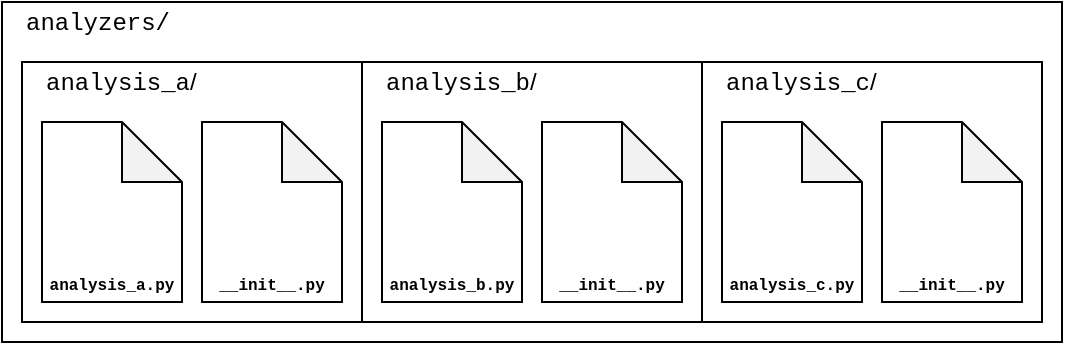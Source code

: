 <mxfile version="12.3.3" type="device" pages="1"><diagram id="mBet_iF5BfjTc0XwTWzV" name="Page-1"><mxGraphModel dx="868" dy="587" grid="1" gridSize="10" guides="1" tooltips="1" connect="1" arrows="1" fold="1" page="1" pageScale="1" pageWidth="850" pageHeight="1100" math="0" shadow="0"><root><mxCell id="0"/><mxCell id="1" parent="0"/><mxCell id="VO-ITu-296KwsOJMrP3r-4" value="" style="rounded=0;whiteSpace=wrap;html=1;" vertex="1" parent="1"><mxGeometry x="220" y="120" width="530" height="170" as="geometry"/></mxCell><mxCell id="VO-ITu-296KwsOJMrP3r-5" value="&lt;font face=&quot;Courier New&quot;&gt;analyzers/&lt;/font&gt;" style="text;html=1;strokeColor=none;fillColor=none;align=left;verticalAlign=middle;whiteSpace=wrap;rounded=0;" vertex="1" parent="1"><mxGeometry x="230" y="120" width="100" height="20" as="geometry"/></mxCell><mxCell id="VO-ITu-296KwsOJMrP3r-10" value="" style="rounded=0;whiteSpace=wrap;html=1;" vertex="1" parent="1"><mxGeometry x="230" y="150" width="170" height="130" as="geometry"/></mxCell><mxCell id="VO-ITu-296KwsOJMrP3r-6" value="&lt;font face=&quot;Courier New&quot;&gt;analysis_a&lt;/font&gt;/" style="text;html=1;strokeColor=none;fillColor=none;align=left;verticalAlign=middle;whiteSpace=wrap;rounded=0;" vertex="1" parent="1"><mxGeometry x="240" y="150" width="100" height="20" as="geometry"/></mxCell><mxCell id="VO-ITu-296KwsOJMrP3r-9" value="" style="shape=note;whiteSpace=wrap;html=1;backgroundOutline=1;darkOpacity=0.05;align=left;" vertex="1" parent="1"><mxGeometry x="240" y="180" width="70" height="90" as="geometry"/></mxCell><mxCell id="VO-ITu-296KwsOJMrP3r-11" value="&lt;b&gt;&lt;font style=&quot;font-size: 8px&quot; face=&quot;Courier New&quot;&gt;analysis_a.py&lt;/font&gt;&lt;/b&gt;" style="text;html=1;strokeColor=none;fillColor=none;align=center;verticalAlign=middle;whiteSpace=wrap;rounded=0;" vertex="1" parent="1"><mxGeometry x="240" y="250" width="70" height="20" as="geometry"/></mxCell><mxCell id="VO-ITu-296KwsOJMrP3r-12" value="" style="shape=note;whiteSpace=wrap;html=1;backgroundOutline=1;darkOpacity=0.05;align=left;" vertex="1" parent="1"><mxGeometry x="320" y="180" width="70" height="90" as="geometry"/></mxCell><mxCell id="VO-ITu-296KwsOJMrP3r-13" value="&lt;font style=&quot;font-size: 8px&quot;&gt;&lt;b&gt;&lt;font style=&quot;font-size: 8px&quot; face=&quot;Courier New&quot;&gt;__init__.py&lt;/font&gt;&lt;/b&gt;&lt;/font&gt;" style="text;html=1;strokeColor=none;fillColor=none;align=center;verticalAlign=middle;whiteSpace=wrap;rounded=0;" vertex="1" parent="1"><mxGeometry x="320" y="250" width="70" height="20" as="geometry"/></mxCell><mxCell id="VO-ITu-296KwsOJMrP3r-14" value="" style="rounded=0;whiteSpace=wrap;html=1;" vertex="1" parent="1"><mxGeometry x="400" y="150" width="170" height="130" as="geometry"/></mxCell><mxCell id="VO-ITu-296KwsOJMrP3r-15" value="" style="shape=note;whiteSpace=wrap;html=1;backgroundOutline=1;darkOpacity=0.05;align=left;" vertex="1" parent="1"><mxGeometry x="490" y="180" width="70" height="90" as="geometry"/></mxCell><mxCell id="VO-ITu-296KwsOJMrP3r-16" value="&lt;font style=&quot;font-size: 8px&quot;&gt;&lt;b&gt;&lt;font style=&quot;font-size: 8px&quot; face=&quot;Courier New&quot;&gt;__init__.py&lt;/font&gt;&lt;/b&gt;&lt;/font&gt;" style="text;html=1;strokeColor=none;fillColor=none;align=center;verticalAlign=middle;whiteSpace=wrap;rounded=0;" vertex="1" parent="1"><mxGeometry x="490" y="250" width="70" height="20" as="geometry"/></mxCell><mxCell id="VO-ITu-296KwsOJMrP3r-18" value="" style="shape=note;whiteSpace=wrap;html=1;backgroundOutline=1;darkOpacity=0.05;align=left;" vertex="1" parent="1"><mxGeometry x="410" y="180" width="70" height="90" as="geometry"/></mxCell><mxCell id="VO-ITu-296KwsOJMrP3r-19" value="&lt;font face=&quot;Courier New&quot;&gt;analysis_b&lt;/font&gt;/" style="text;html=1;strokeColor=none;fillColor=none;align=left;verticalAlign=middle;whiteSpace=wrap;rounded=0;" vertex="1" parent="1"><mxGeometry x="410" y="150" width="100" height="20" as="geometry"/></mxCell><mxCell id="VO-ITu-296KwsOJMrP3r-20" value="" style="rounded=0;whiteSpace=wrap;html=1;" vertex="1" parent="1"><mxGeometry x="570" y="150" width="170" height="130" as="geometry"/></mxCell><mxCell id="VO-ITu-296KwsOJMrP3r-21" value="" style="shape=note;whiteSpace=wrap;html=1;backgroundOutline=1;darkOpacity=0.05;align=left;" vertex="1" parent="1"><mxGeometry x="660" y="180" width="70" height="90" as="geometry"/></mxCell><mxCell id="VO-ITu-296KwsOJMrP3r-22" value="&lt;font style=&quot;font-size: 8px&quot;&gt;&lt;b&gt;&lt;font style=&quot;font-size: 8px&quot; face=&quot;Courier New&quot;&gt;__init__.py&lt;/font&gt;&lt;/b&gt;&lt;/font&gt;" style="text;html=1;strokeColor=none;fillColor=none;align=center;verticalAlign=middle;whiteSpace=wrap;rounded=0;" vertex="1" parent="1"><mxGeometry x="660" y="250" width="70" height="20" as="geometry"/></mxCell><mxCell id="VO-ITu-296KwsOJMrP3r-24" value="" style="shape=note;whiteSpace=wrap;html=1;backgroundOutline=1;darkOpacity=0.05;align=left;" vertex="1" parent="1"><mxGeometry x="580" y="180" width="70" height="90" as="geometry"/></mxCell><mxCell id="VO-ITu-296KwsOJMrP3r-25" value="&lt;font face=&quot;Courier New&quot;&gt;analysis_c&lt;/font&gt;/" style="text;html=1;strokeColor=none;fillColor=none;align=left;verticalAlign=middle;whiteSpace=wrap;rounded=0;" vertex="1" parent="1"><mxGeometry x="580" y="150" width="100" height="20" as="geometry"/></mxCell><mxCell id="VO-ITu-296KwsOJMrP3r-17" value="&lt;b&gt;&lt;font style=&quot;font-size: 8px&quot; face=&quot;Courier New&quot;&gt;analysis_b.py&lt;/font&gt;&lt;/b&gt;" style="text;html=1;strokeColor=none;fillColor=none;align=center;verticalAlign=middle;whiteSpace=wrap;rounded=0;" vertex="1" parent="1"><mxGeometry x="410" y="250" width="70" height="20" as="geometry"/></mxCell><mxCell id="VO-ITu-296KwsOJMrP3r-23" value="&lt;b&gt;&lt;font style=&quot;font-size: 8px&quot; face=&quot;Courier New&quot;&gt;analysis_c.py&lt;/font&gt;&lt;/b&gt;" style="text;html=1;strokeColor=none;fillColor=none;align=center;verticalAlign=middle;whiteSpace=wrap;rounded=0;" vertex="1" parent="1"><mxGeometry x="580" y="250" width="70" height="20" as="geometry"/></mxCell></root></mxGraphModel></diagram></mxfile>